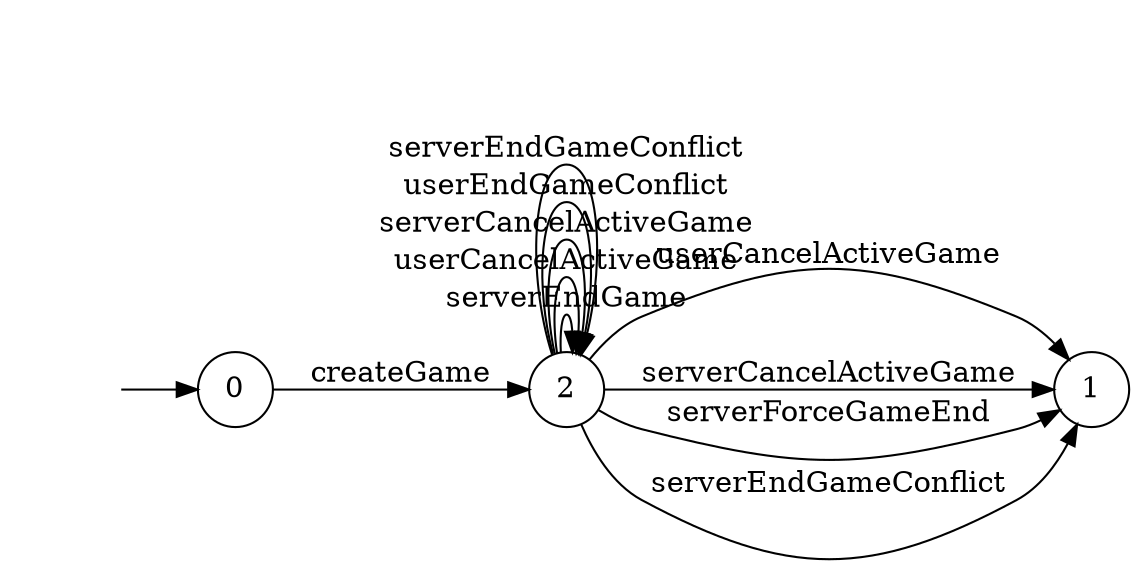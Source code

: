 digraph "/home/liuye/Project/InvConPlus/Dapp-Automata-data/result/model/0x7e0178e1720e8b3a52086a23187947f35b6f3fc4/GameChannel/FSM-1" {
	graph [rankdir=LR]
	"" [label="" shape=plaintext]
	2 [label=2 shape=circle]
	1 [label=1 shape=circle]
	0 [label=0 shape=circle]
	"" -> 0 [label=""]
	0 -> 2 [label=createGame]
	2 -> 2 [label=serverEndGame]
	2 -> 1 [label=userCancelActiveGame]
	2 -> 2 [label=userCancelActiveGame]
	2 -> 1 [label=serverCancelActiveGame]
	2 -> 2 [label=serverCancelActiveGame]
	2 -> 1 [label=serverForceGameEnd]
	2 -> 2 [label=userEndGameConflict]
	2 -> 1 [label=serverEndGameConflict]
	2 -> 2 [label=serverEndGameConflict]
}
